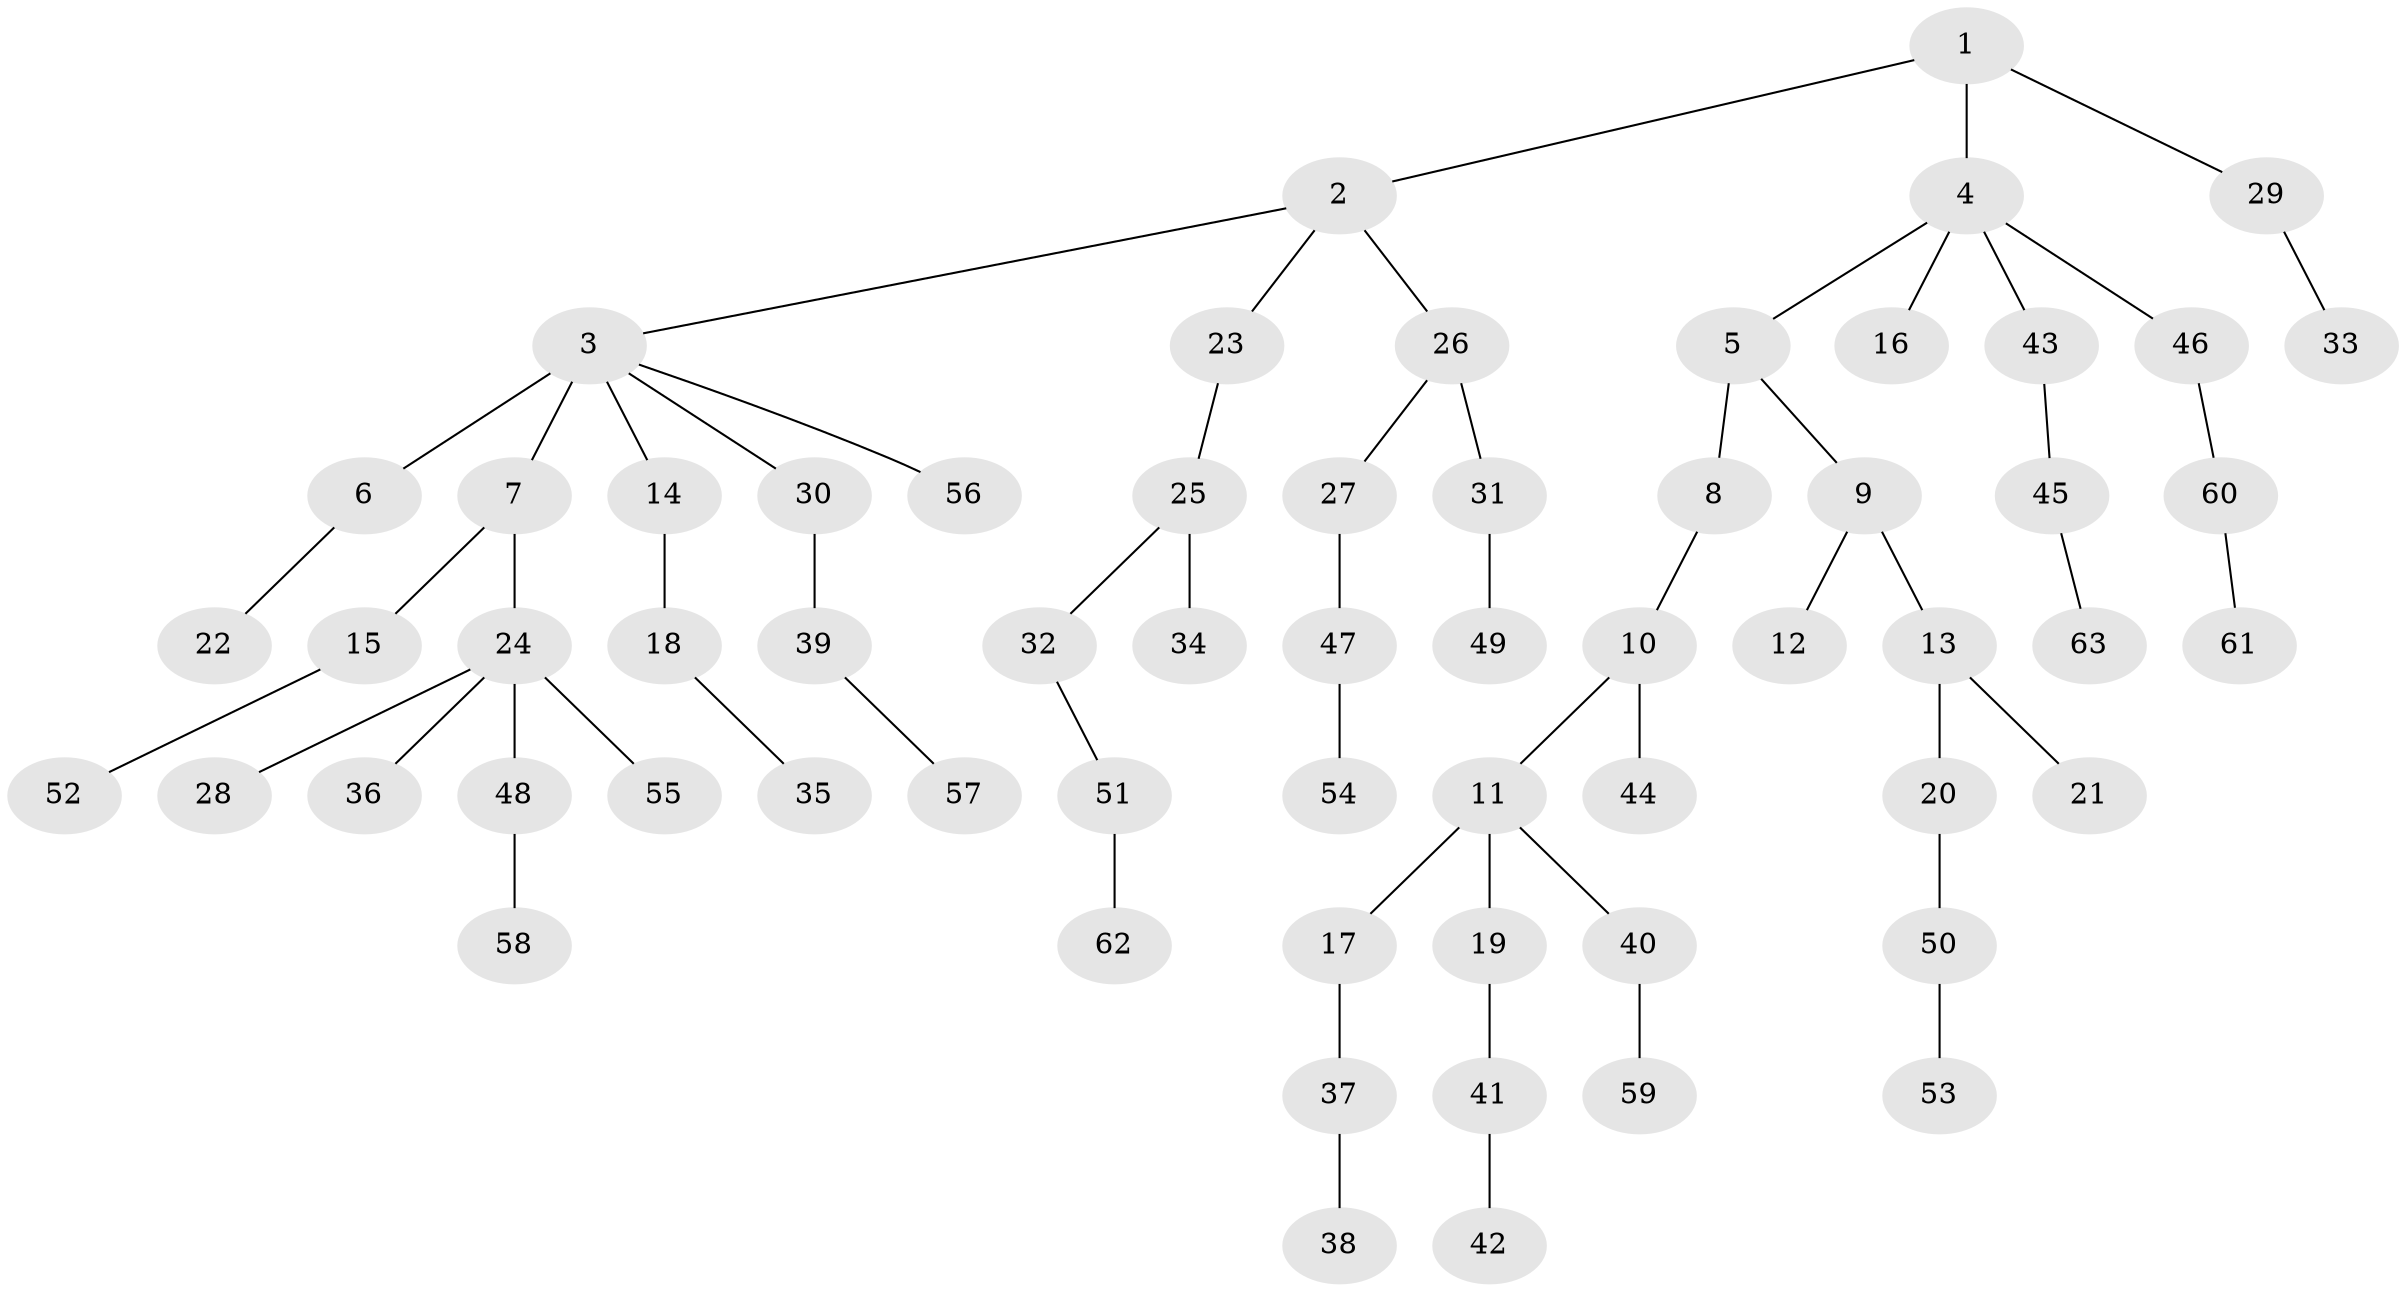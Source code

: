 // original degree distribution, {4: 0.032, 5: 0.048, 2: 0.264, 3: 0.168, 6: 0.008, 8: 0.008, 1: 0.472}
// Generated by graph-tools (version 1.1) at 2025/36/03/09/25 02:36:55]
// undirected, 63 vertices, 62 edges
graph export_dot {
graph [start="1"]
  node [color=gray90,style=filled];
  1;
  2;
  3;
  4;
  5;
  6;
  7;
  8;
  9;
  10;
  11;
  12;
  13;
  14;
  15;
  16;
  17;
  18;
  19;
  20;
  21;
  22;
  23;
  24;
  25;
  26;
  27;
  28;
  29;
  30;
  31;
  32;
  33;
  34;
  35;
  36;
  37;
  38;
  39;
  40;
  41;
  42;
  43;
  44;
  45;
  46;
  47;
  48;
  49;
  50;
  51;
  52;
  53;
  54;
  55;
  56;
  57;
  58;
  59;
  60;
  61;
  62;
  63;
  1 -- 2 [weight=1.0];
  1 -- 4 [weight=1.0];
  1 -- 29 [weight=1.0];
  2 -- 3 [weight=1.0];
  2 -- 23 [weight=1.0];
  2 -- 26 [weight=1.0];
  3 -- 6 [weight=3.0];
  3 -- 7 [weight=1.0];
  3 -- 14 [weight=1.0];
  3 -- 30 [weight=1.0];
  3 -- 56 [weight=1.0];
  4 -- 5 [weight=1.0];
  4 -- 16 [weight=1.0];
  4 -- 43 [weight=1.0];
  4 -- 46 [weight=1.0];
  5 -- 8 [weight=2.0];
  5 -- 9 [weight=1.0];
  6 -- 22 [weight=1.0];
  7 -- 15 [weight=1.0];
  7 -- 24 [weight=1.0];
  8 -- 10 [weight=1.0];
  9 -- 12 [weight=1.0];
  9 -- 13 [weight=1.0];
  10 -- 11 [weight=1.0];
  10 -- 44 [weight=2.0];
  11 -- 17 [weight=1.0];
  11 -- 19 [weight=2.0];
  11 -- 40 [weight=1.0];
  13 -- 20 [weight=5.0];
  13 -- 21 [weight=1.0];
  14 -- 18 [weight=1.0];
  15 -- 52 [weight=1.0];
  17 -- 37 [weight=1.0];
  18 -- 35 [weight=1.0];
  19 -- 41 [weight=1.0];
  20 -- 50 [weight=1.0];
  23 -- 25 [weight=1.0];
  24 -- 28 [weight=1.0];
  24 -- 36 [weight=1.0];
  24 -- 48 [weight=1.0];
  24 -- 55 [weight=1.0];
  25 -- 32 [weight=1.0];
  25 -- 34 [weight=2.0];
  26 -- 27 [weight=1.0];
  26 -- 31 [weight=2.0];
  27 -- 47 [weight=1.0];
  29 -- 33 [weight=1.0];
  30 -- 39 [weight=1.0];
  31 -- 49 [weight=1.0];
  32 -- 51 [weight=1.0];
  37 -- 38 [weight=1.0];
  39 -- 57 [weight=1.0];
  40 -- 59 [weight=1.0];
  41 -- 42 [weight=1.0];
  43 -- 45 [weight=1.0];
  45 -- 63 [weight=1.0];
  46 -- 60 [weight=1.0];
  47 -- 54 [weight=2.0];
  48 -- 58 [weight=1.0];
  50 -- 53 [weight=1.0];
  51 -- 62 [weight=1.0];
  60 -- 61 [weight=1.0];
}
